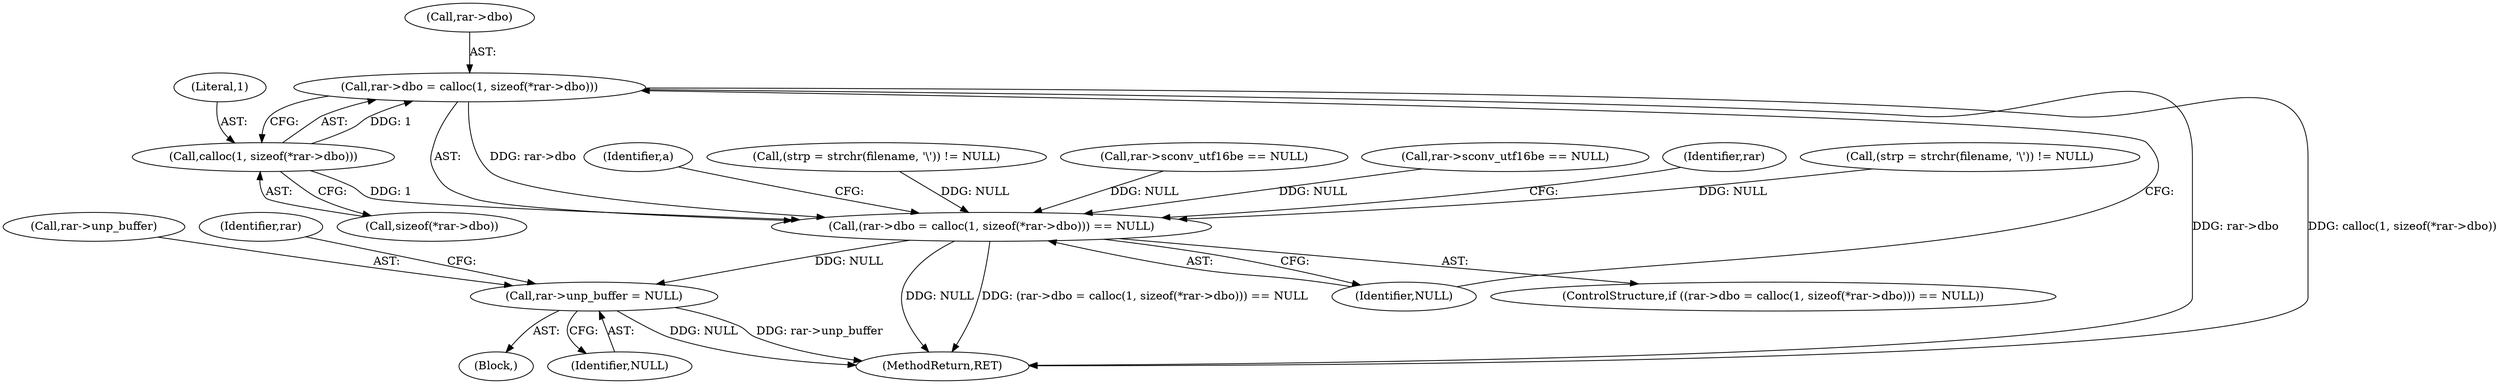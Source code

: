 digraph "0_libarchive_5562545b5562f6d12a4ef991fae158bf4ccf92b6@API" {
"1001275" [label="(Call,rar->dbo = calloc(1, sizeof(*rar->dbo)))"];
"1001279" [label="(Call,calloc(1, sizeof(*rar->dbo)))"];
"1001274" [label="(Call,(rar->dbo = calloc(1, sizeof(*rar->dbo))) == NULL)"];
"1001580" [label="(Call,rar->unp_buffer = NULL)"];
"1001276" [label="(Call,rar->dbo)"];
"1001280" [label="(Literal,1)"];
"1001286" [label="(Identifier,NULL)"];
"1001291" [label="(Identifier,a)"];
"1001580" [label="(Call,rar->unp_buffer = NULL)"];
"1000120" [label="(Block,)"];
"1001044" [label="(Call,(strp = strchr(filename, '\\')) != NULL)"];
"1000971" [label="(Call,rar->sconv_utf16be == NULL)"];
"1000953" [label="(Call,rar->sconv_utf16be == NULL)"];
"1001581" [label="(Call,rar->unp_buffer)"];
"1001301" [label="(Identifier,rar)"];
"1001064" [label="(Call,(strp = strchr(filename, '\\')) != NULL)"];
"1001279" [label="(Call,calloc(1, sizeof(*rar->dbo)))"];
"1001587" [label="(Identifier,rar)"];
"1001274" [label="(Call,(rar->dbo = calloc(1, sizeof(*rar->dbo))) == NULL)"];
"1001275" [label="(Call,rar->dbo = calloc(1, sizeof(*rar->dbo)))"];
"1001741" [label="(MethodReturn,RET)"];
"1001281" [label="(Call,sizeof(*rar->dbo))"];
"1001273" [label="(ControlStructure,if ((rar->dbo = calloc(1, sizeof(*rar->dbo))) == NULL))"];
"1001584" [label="(Identifier,NULL)"];
"1001275" -> "1001274"  [label="AST: "];
"1001275" -> "1001279"  [label="CFG: "];
"1001276" -> "1001275"  [label="AST: "];
"1001279" -> "1001275"  [label="AST: "];
"1001286" -> "1001275"  [label="CFG: "];
"1001275" -> "1001741"  [label="DDG: rar->dbo"];
"1001275" -> "1001741"  [label="DDG: calloc(1, sizeof(*rar->dbo))"];
"1001275" -> "1001274"  [label="DDG: rar->dbo"];
"1001279" -> "1001275"  [label="DDG: 1"];
"1001279" -> "1001281"  [label="CFG: "];
"1001280" -> "1001279"  [label="AST: "];
"1001281" -> "1001279"  [label="AST: "];
"1001279" -> "1001274"  [label="DDG: 1"];
"1001274" -> "1001273"  [label="AST: "];
"1001274" -> "1001286"  [label="CFG: "];
"1001286" -> "1001274"  [label="AST: "];
"1001291" -> "1001274"  [label="CFG: "];
"1001301" -> "1001274"  [label="CFG: "];
"1001274" -> "1001741"  [label="DDG: NULL"];
"1001274" -> "1001741"  [label="DDG: (rar->dbo = calloc(1, sizeof(*rar->dbo))) == NULL"];
"1001044" -> "1001274"  [label="DDG: NULL"];
"1000953" -> "1001274"  [label="DDG: NULL"];
"1000971" -> "1001274"  [label="DDG: NULL"];
"1001064" -> "1001274"  [label="DDG: NULL"];
"1001274" -> "1001580"  [label="DDG: NULL"];
"1001580" -> "1000120"  [label="AST: "];
"1001580" -> "1001584"  [label="CFG: "];
"1001581" -> "1001580"  [label="AST: "];
"1001584" -> "1001580"  [label="AST: "];
"1001587" -> "1001580"  [label="CFG: "];
"1001580" -> "1001741"  [label="DDG: NULL"];
"1001580" -> "1001741"  [label="DDG: rar->unp_buffer"];
}
